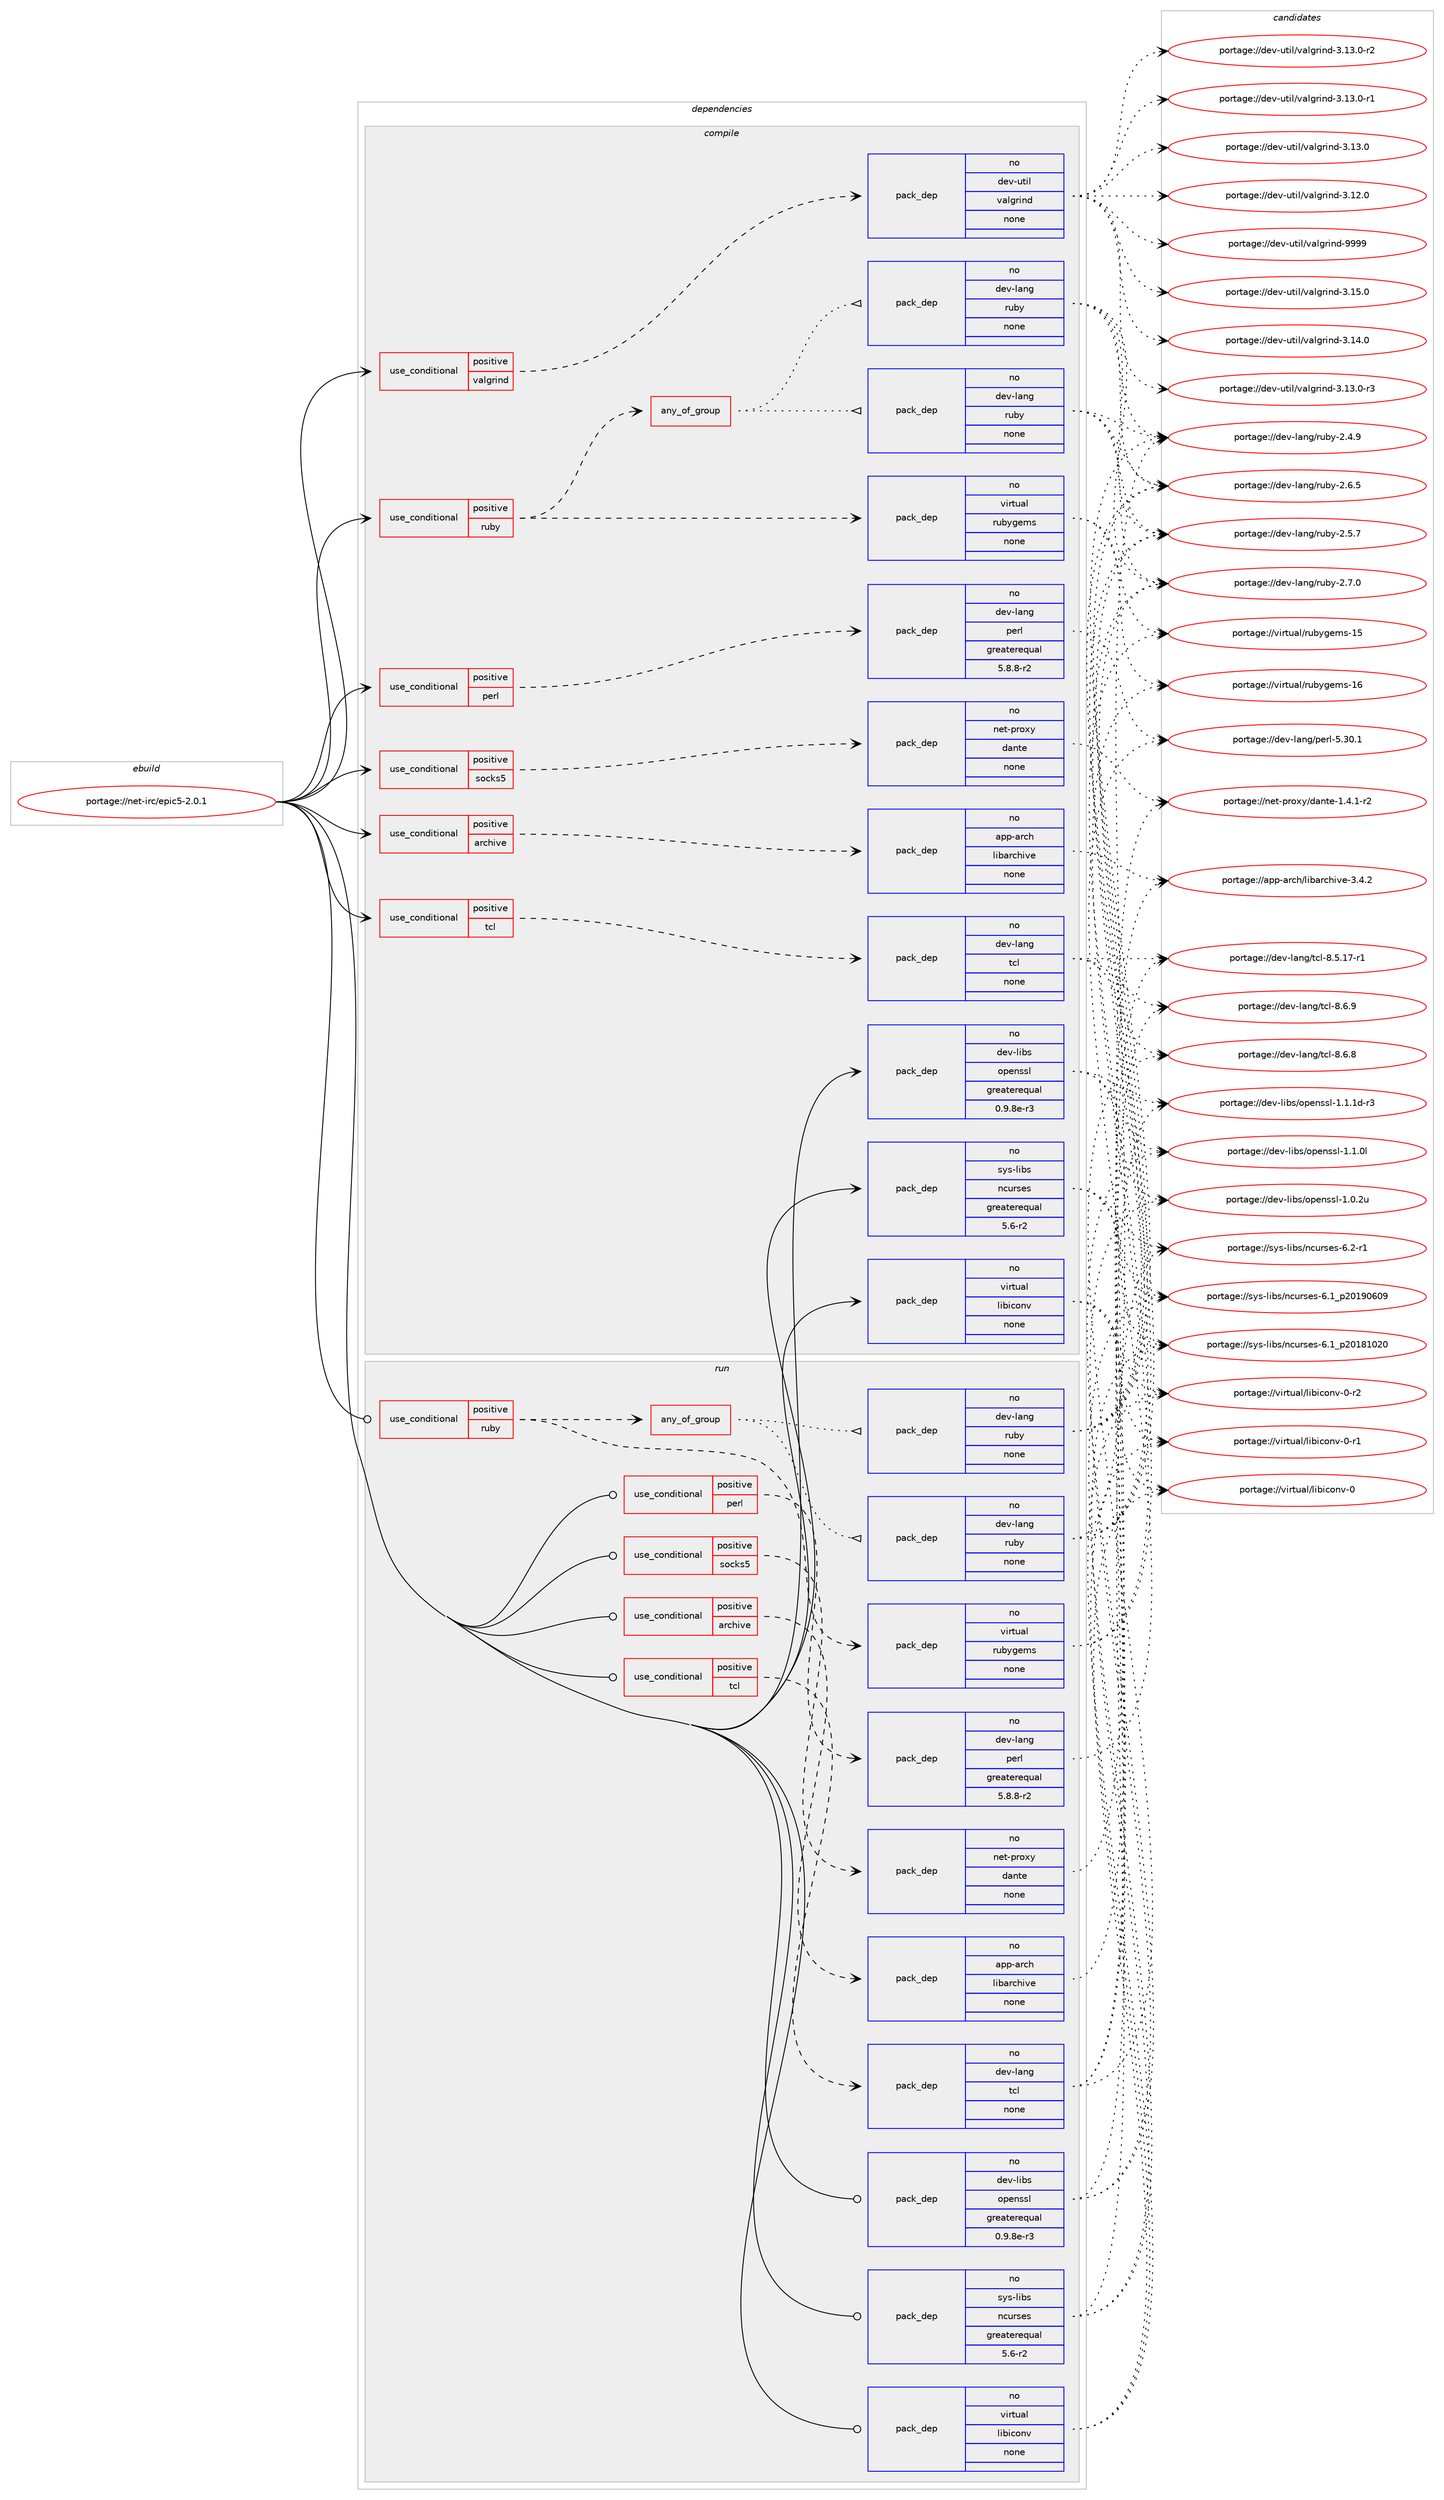 digraph prolog {

# *************
# Graph options
# *************

newrank=true;
concentrate=true;
compound=true;
graph [rankdir=LR,fontname=Helvetica,fontsize=10,ranksep=1.5];#, ranksep=2.5, nodesep=0.2];
edge  [arrowhead=vee];
node  [fontname=Helvetica,fontsize=10];

# **********
# The ebuild
# **********

subgraph cluster_leftcol {
color=gray;
rank=same;
label=<<i>ebuild</i>>;
id [label="portage://net-irc/epic5-2.0.1", color=red, width=4, href="../net-irc/epic5-2.0.1.svg"];
}

# ****************
# The dependencies
# ****************

subgraph cluster_midcol {
color=gray;
label=<<i>dependencies</i>>;
subgraph cluster_compile {
fillcolor="#eeeeee";
style=filled;
label=<<i>compile</i>>;
subgraph cond12010 {
dependency60081 [label=<<TABLE BORDER="0" CELLBORDER="1" CELLSPACING="0" CELLPADDING="4"><TR><TD ROWSPAN="3" CELLPADDING="10">use_conditional</TD></TR><TR><TD>positive</TD></TR><TR><TD>archive</TD></TR></TABLE>>, shape=none, color=red];
subgraph pack46895 {
dependency60082 [label=<<TABLE BORDER="0" CELLBORDER="1" CELLSPACING="0" CELLPADDING="4" WIDTH="220"><TR><TD ROWSPAN="6" CELLPADDING="30">pack_dep</TD></TR><TR><TD WIDTH="110">no</TD></TR><TR><TD>app-arch</TD></TR><TR><TD>libarchive</TD></TR><TR><TD>none</TD></TR><TR><TD></TD></TR></TABLE>>, shape=none, color=blue];
}
dependency60081:e -> dependency60082:w [weight=20,style="dashed",arrowhead="vee"];
}
id:e -> dependency60081:w [weight=20,style="solid",arrowhead="vee"];
subgraph cond12011 {
dependency60083 [label=<<TABLE BORDER="0" CELLBORDER="1" CELLSPACING="0" CELLPADDING="4"><TR><TD ROWSPAN="3" CELLPADDING="10">use_conditional</TD></TR><TR><TD>positive</TD></TR><TR><TD>perl</TD></TR></TABLE>>, shape=none, color=red];
subgraph pack46896 {
dependency60084 [label=<<TABLE BORDER="0" CELLBORDER="1" CELLSPACING="0" CELLPADDING="4" WIDTH="220"><TR><TD ROWSPAN="6" CELLPADDING="30">pack_dep</TD></TR><TR><TD WIDTH="110">no</TD></TR><TR><TD>dev-lang</TD></TR><TR><TD>perl</TD></TR><TR><TD>greaterequal</TD></TR><TR><TD>5.8.8-r2</TD></TR></TABLE>>, shape=none, color=blue];
}
dependency60083:e -> dependency60084:w [weight=20,style="dashed",arrowhead="vee"];
}
id:e -> dependency60083:w [weight=20,style="solid",arrowhead="vee"];
subgraph cond12012 {
dependency60085 [label=<<TABLE BORDER="0" CELLBORDER="1" CELLSPACING="0" CELLPADDING="4"><TR><TD ROWSPAN="3" CELLPADDING="10">use_conditional</TD></TR><TR><TD>positive</TD></TR><TR><TD>ruby</TD></TR></TABLE>>, shape=none, color=red];
subgraph any1167 {
dependency60086 [label=<<TABLE BORDER="0" CELLBORDER="1" CELLSPACING="0" CELLPADDING="4"><TR><TD CELLPADDING="10">any_of_group</TD></TR></TABLE>>, shape=none, color=red];subgraph pack46897 {
dependency60087 [label=<<TABLE BORDER="0" CELLBORDER="1" CELLSPACING="0" CELLPADDING="4" WIDTH="220"><TR><TD ROWSPAN="6" CELLPADDING="30">pack_dep</TD></TR><TR><TD WIDTH="110">no</TD></TR><TR><TD>dev-lang</TD></TR><TR><TD>ruby</TD></TR><TR><TD>none</TD></TR><TR><TD></TD></TR></TABLE>>, shape=none, color=blue];
}
dependency60086:e -> dependency60087:w [weight=20,style="dotted",arrowhead="oinv"];
subgraph pack46898 {
dependency60088 [label=<<TABLE BORDER="0" CELLBORDER="1" CELLSPACING="0" CELLPADDING="4" WIDTH="220"><TR><TD ROWSPAN="6" CELLPADDING="30">pack_dep</TD></TR><TR><TD WIDTH="110">no</TD></TR><TR><TD>dev-lang</TD></TR><TR><TD>ruby</TD></TR><TR><TD>none</TD></TR><TR><TD></TD></TR></TABLE>>, shape=none, color=blue];
}
dependency60086:e -> dependency60088:w [weight=20,style="dotted",arrowhead="oinv"];
}
dependency60085:e -> dependency60086:w [weight=20,style="dashed",arrowhead="vee"];
subgraph pack46899 {
dependency60089 [label=<<TABLE BORDER="0" CELLBORDER="1" CELLSPACING="0" CELLPADDING="4" WIDTH="220"><TR><TD ROWSPAN="6" CELLPADDING="30">pack_dep</TD></TR><TR><TD WIDTH="110">no</TD></TR><TR><TD>virtual</TD></TR><TR><TD>rubygems</TD></TR><TR><TD>none</TD></TR><TR><TD></TD></TR></TABLE>>, shape=none, color=blue];
}
dependency60085:e -> dependency60089:w [weight=20,style="dashed",arrowhead="vee"];
}
id:e -> dependency60085:w [weight=20,style="solid",arrowhead="vee"];
subgraph cond12013 {
dependency60090 [label=<<TABLE BORDER="0" CELLBORDER="1" CELLSPACING="0" CELLPADDING="4"><TR><TD ROWSPAN="3" CELLPADDING="10">use_conditional</TD></TR><TR><TD>positive</TD></TR><TR><TD>socks5</TD></TR></TABLE>>, shape=none, color=red];
subgraph pack46900 {
dependency60091 [label=<<TABLE BORDER="0" CELLBORDER="1" CELLSPACING="0" CELLPADDING="4" WIDTH="220"><TR><TD ROWSPAN="6" CELLPADDING="30">pack_dep</TD></TR><TR><TD WIDTH="110">no</TD></TR><TR><TD>net-proxy</TD></TR><TR><TD>dante</TD></TR><TR><TD>none</TD></TR><TR><TD></TD></TR></TABLE>>, shape=none, color=blue];
}
dependency60090:e -> dependency60091:w [weight=20,style="dashed",arrowhead="vee"];
}
id:e -> dependency60090:w [weight=20,style="solid",arrowhead="vee"];
subgraph cond12014 {
dependency60092 [label=<<TABLE BORDER="0" CELLBORDER="1" CELLSPACING="0" CELLPADDING="4"><TR><TD ROWSPAN="3" CELLPADDING="10">use_conditional</TD></TR><TR><TD>positive</TD></TR><TR><TD>tcl</TD></TR></TABLE>>, shape=none, color=red];
subgraph pack46901 {
dependency60093 [label=<<TABLE BORDER="0" CELLBORDER="1" CELLSPACING="0" CELLPADDING="4" WIDTH="220"><TR><TD ROWSPAN="6" CELLPADDING="30">pack_dep</TD></TR><TR><TD WIDTH="110">no</TD></TR><TR><TD>dev-lang</TD></TR><TR><TD>tcl</TD></TR><TR><TD>none</TD></TR><TR><TD></TD></TR></TABLE>>, shape=none, color=blue];
}
dependency60092:e -> dependency60093:w [weight=20,style="dashed",arrowhead="vee"];
}
id:e -> dependency60092:w [weight=20,style="solid",arrowhead="vee"];
subgraph cond12015 {
dependency60094 [label=<<TABLE BORDER="0" CELLBORDER="1" CELLSPACING="0" CELLPADDING="4"><TR><TD ROWSPAN="3" CELLPADDING="10">use_conditional</TD></TR><TR><TD>positive</TD></TR><TR><TD>valgrind</TD></TR></TABLE>>, shape=none, color=red];
subgraph pack46902 {
dependency60095 [label=<<TABLE BORDER="0" CELLBORDER="1" CELLSPACING="0" CELLPADDING="4" WIDTH="220"><TR><TD ROWSPAN="6" CELLPADDING="30">pack_dep</TD></TR><TR><TD WIDTH="110">no</TD></TR><TR><TD>dev-util</TD></TR><TR><TD>valgrind</TD></TR><TR><TD>none</TD></TR><TR><TD></TD></TR></TABLE>>, shape=none, color=blue];
}
dependency60094:e -> dependency60095:w [weight=20,style="dashed",arrowhead="vee"];
}
id:e -> dependency60094:w [weight=20,style="solid",arrowhead="vee"];
subgraph pack46903 {
dependency60096 [label=<<TABLE BORDER="0" CELLBORDER="1" CELLSPACING="0" CELLPADDING="4" WIDTH="220"><TR><TD ROWSPAN="6" CELLPADDING="30">pack_dep</TD></TR><TR><TD WIDTH="110">no</TD></TR><TR><TD>dev-libs</TD></TR><TR><TD>openssl</TD></TR><TR><TD>greaterequal</TD></TR><TR><TD>0.9.8e-r3</TD></TR></TABLE>>, shape=none, color=blue];
}
id:e -> dependency60096:w [weight=20,style="solid",arrowhead="vee"];
subgraph pack46904 {
dependency60097 [label=<<TABLE BORDER="0" CELLBORDER="1" CELLSPACING="0" CELLPADDING="4" WIDTH="220"><TR><TD ROWSPAN="6" CELLPADDING="30">pack_dep</TD></TR><TR><TD WIDTH="110">no</TD></TR><TR><TD>sys-libs</TD></TR><TR><TD>ncurses</TD></TR><TR><TD>greaterequal</TD></TR><TR><TD>5.6-r2</TD></TR></TABLE>>, shape=none, color=blue];
}
id:e -> dependency60097:w [weight=20,style="solid",arrowhead="vee"];
subgraph pack46905 {
dependency60098 [label=<<TABLE BORDER="0" CELLBORDER="1" CELLSPACING="0" CELLPADDING="4" WIDTH="220"><TR><TD ROWSPAN="6" CELLPADDING="30">pack_dep</TD></TR><TR><TD WIDTH="110">no</TD></TR><TR><TD>virtual</TD></TR><TR><TD>libiconv</TD></TR><TR><TD>none</TD></TR><TR><TD></TD></TR></TABLE>>, shape=none, color=blue];
}
id:e -> dependency60098:w [weight=20,style="solid",arrowhead="vee"];
}
subgraph cluster_compileandrun {
fillcolor="#eeeeee";
style=filled;
label=<<i>compile and run</i>>;
}
subgraph cluster_run {
fillcolor="#eeeeee";
style=filled;
label=<<i>run</i>>;
subgraph cond12016 {
dependency60099 [label=<<TABLE BORDER="0" CELLBORDER="1" CELLSPACING="0" CELLPADDING="4"><TR><TD ROWSPAN="3" CELLPADDING="10">use_conditional</TD></TR><TR><TD>positive</TD></TR><TR><TD>archive</TD></TR></TABLE>>, shape=none, color=red];
subgraph pack46906 {
dependency60100 [label=<<TABLE BORDER="0" CELLBORDER="1" CELLSPACING="0" CELLPADDING="4" WIDTH="220"><TR><TD ROWSPAN="6" CELLPADDING="30">pack_dep</TD></TR><TR><TD WIDTH="110">no</TD></TR><TR><TD>app-arch</TD></TR><TR><TD>libarchive</TD></TR><TR><TD>none</TD></TR><TR><TD></TD></TR></TABLE>>, shape=none, color=blue];
}
dependency60099:e -> dependency60100:w [weight=20,style="dashed",arrowhead="vee"];
}
id:e -> dependency60099:w [weight=20,style="solid",arrowhead="odot"];
subgraph cond12017 {
dependency60101 [label=<<TABLE BORDER="0" CELLBORDER="1" CELLSPACING="0" CELLPADDING="4"><TR><TD ROWSPAN="3" CELLPADDING="10">use_conditional</TD></TR><TR><TD>positive</TD></TR><TR><TD>perl</TD></TR></TABLE>>, shape=none, color=red];
subgraph pack46907 {
dependency60102 [label=<<TABLE BORDER="0" CELLBORDER="1" CELLSPACING="0" CELLPADDING="4" WIDTH="220"><TR><TD ROWSPAN="6" CELLPADDING="30">pack_dep</TD></TR><TR><TD WIDTH="110">no</TD></TR><TR><TD>dev-lang</TD></TR><TR><TD>perl</TD></TR><TR><TD>greaterequal</TD></TR><TR><TD>5.8.8-r2</TD></TR></TABLE>>, shape=none, color=blue];
}
dependency60101:e -> dependency60102:w [weight=20,style="dashed",arrowhead="vee"];
}
id:e -> dependency60101:w [weight=20,style="solid",arrowhead="odot"];
subgraph cond12018 {
dependency60103 [label=<<TABLE BORDER="0" CELLBORDER="1" CELLSPACING="0" CELLPADDING="4"><TR><TD ROWSPAN="3" CELLPADDING="10">use_conditional</TD></TR><TR><TD>positive</TD></TR><TR><TD>ruby</TD></TR></TABLE>>, shape=none, color=red];
subgraph any1168 {
dependency60104 [label=<<TABLE BORDER="0" CELLBORDER="1" CELLSPACING="0" CELLPADDING="4"><TR><TD CELLPADDING="10">any_of_group</TD></TR></TABLE>>, shape=none, color=red];subgraph pack46908 {
dependency60105 [label=<<TABLE BORDER="0" CELLBORDER="1" CELLSPACING="0" CELLPADDING="4" WIDTH="220"><TR><TD ROWSPAN="6" CELLPADDING="30">pack_dep</TD></TR><TR><TD WIDTH="110">no</TD></TR><TR><TD>dev-lang</TD></TR><TR><TD>ruby</TD></TR><TR><TD>none</TD></TR><TR><TD></TD></TR></TABLE>>, shape=none, color=blue];
}
dependency60104:e -> dependency60105:w [weight=20,style="dotted",arrowhead="oinv"];
subgraph pack46909 {
dependency60106 [label=<<TABLE BORDER="0" CELLBORDER="1" CELLSPACING="0" CELLPADDING="4" WIDTH="220"><TR><TD ROWSPAN="6" CELLPADDING="30">pack_dep</TD></TR><TR><TD WIDTH="110">no</TD></TR><TR><TD>dev-lang</TD></TR><TR><TD>ruby</TD></TR><TR><TD>none</TD></TR><TR><TD></TD></TR></TABLE>>, shape=none, color=blue];
}
dependency60104:e -> dependency60106:w [weight=20,style="dotted",arrowhead="oinv"];
}
dependency60103:e -> dependency60104:w [weight=20,style="dashed",arrowhead="vee"];
subgraph pack46910 {
dependency60107 [label=<<TABLE BORDER="0" CELLBORDER="1" CELLSPACING="0" CELLPADDING="4" WIDTH="220"><TR><TD ROWSPAN="6" CELLPADDING="30">pack_dep</TD></TR><TR><TD WIDTH="110">no</TD></TR><TR><TD>virtual</TD></TR><TR><TD>rubygems</TD></TR><TR><TD>none</TD></TR><TR><TD></TD></TR></TABLE>>, shape=none, color=blue];
}
dependency60103:e -> dependency60107:w [weight=20,style="dashed",arrowhead="vee"];
}
id:e -> dependency60103:w [weight=20,style="solid",arrowhead="odot"];
subgraph cond12019 {
dependency60108 [label=<<TABLE BORDER="0" CELLBORDER="1" CELLSPACING="0" CELLPADDING="4"><TR><TD ROWSPAN="3" CELLPADDING="10">use_conditional</TD></TR><TR><TD>positive</TD></TR><TR><TD>socks5</TD></TR></TABLE>>, shape=none, color=red];
subgraph pack46911 {
dependency60109 [label=<<TABLE BORDER="0" CELLBORDER="1" CELLSPACING="0" CELLPADDING="4" WIDTH="220"><TR><TD ROWSPAN="6" CELLPADDING="30">pack_dep</TD></TR><TR><TD WIDTH="110">no</TD></TR><TR><TD>net-proxy</TD></TR><TR><TD>dante</TD></TR><TR><TD>none</TD></TR><TR><TD></TD></TR></TABLE>>, shape=none, color=blue];
}
dependency60108:e -> dependency60109:w [weight=20,style="dashed",arrowhead="vee"];
}
id:e -> dependency60108:w [weight=20,style="solid",arrowhead="odot"];
subgraph cond12020 {
dependency60110 [label=<<TABLE BORDER="0" CELLBORDER="1" CELLSPACING="0" CELLPADDING="4"><TR><TD ROWSPAN="3" CELLPADDING="10">use_conditional</TD></TR><TR><TD>positive</TD></TR><TR><TD>tcl</TD></TR></TABLE>>, shape=none, color=red];
subgraph pack46912 {
dependency60111 [label=<<TABLE BORDER="0" CELLBORDER="1" CELLSPACING="0" CELLPADDING="4" WIDTH="220"><TR><TD ROWSPAN="6" CELLPADDING="30">pack_dep</TD></TR><TR><TD WIDTH="110">no</TD></TR><TR><TD>dev-lang</TD></TR><TR><TD>tcl</TD></TR><TR><TD>none</TD></TR><TR><TD></TD></TR></TABLE>>, shape=none, color=blue];
}
dependency60110:e -> dependency60111:w [weight=20,style="dashed",arrowhead="vee"];
}
id:e -> dependency60110:w [weight=20,style="solid",arrowhead="odot"];
subgraph pack46913 {
dependency60112 [label=<<TABLE BORDER="0" CELLBORDER="1" CELLSPACING="0" CELLPADDING="4" WIDTH="220"><TR><TD ROWSPAN="6" CELLPADDING="30">pack_dep</TD></TR><TR><TD WIDTH="110">no</TD></TR><TR><TD>dev-libs</TD></TR><TR><TD>openssl</TD></TR><TR><TD>greaterequal</TD></TR><TR><TD>0.9.8e-r3</TD></TR></TABLE>>, shape=none, color=blue];
}
id:e -> dependency60112:w [weight=20,style="solid",arrowhead="odot"];
subgraph pack46914 {
dependency60113 [label=<<TABLE BORDER="0" CELLBORDER="1" CELLSPACING="0" CELLPADDING="4" WIDTH="220"><TR><TD ROWSPAN="6" CELLPADDING="30">pack_dep</TD></TR><TR><TD WIDTH="110">no</TD></TR><TR><TD>sys-libs</TD></TR><TR><TD>ncurses</TD></TR><TR><TD>greaterequal</TD></TR><TR><TD>5.6-r2</TD></TR></TABLE>>, shape=none, color=blue];
}
id:e -> dependency60113:w [weight=20,style="solid",arrowhead="odot"];
subgraph pack46915 {
dependency60114 [label=<<TABLE BORDER="0" CELLBORDER="1" CELLSPACING="0" CELLPADDING="4" WIDTH="220"><TR><TD ROWSPAN="6" CELLPADDING="30">pack_dep</TD></TR><TR><TD WIDTH="110">no</TD></TR><TR><TD>virtual</TD></TR><TR><TD>libiconv</TD></TR><TR><TD>none</TD></TR><TR><TD></TD></TR></TABLE>>, shape=none, color=blue];
}
id:e -> dependency60114:w [weight=20,style="solid",arrowhead="odot"];
}
}

# **************
# The candidates
# **************

subgraph cluster_choices {
rank=same;
color=gray;
label=<<i>candidates</i>>;

subgraph choice46895 {
color=black;
nodesep=1;
choice9711211245971149910447108105989711499104105118101455146524650 [label="portage://app-arch/libarchive-3.4.2", color=red, width=4,href="../app-arch/libarchive-3.4.2.svg"];
dependency60082:e -> choice9711211245971149910447108105989711499104105118101455146524650:w [style=dotted,weight="100"];
}
subgraph choice46896 {
color=black;
nodesep=1;
choice10010111845108971101034711210111410845534651484649 [label="portage://dev-lang/perl-5.30.1", color=red, width=4,href="../dev-lang/perl-5.30.1.svg"];
dependency60084:e -> choice10010111845108971101034711210111410845534651484649:w [style=dotted,weight="100"];
}
subgraph choice46897 {
color=black;
nodesep=1;
choice10010111845108971101034711411798121455046554648 [label="portage://dev-lang/ruby-2.7.0", color=red, width=4,href="../dev-lang/ruby-2.7.0.svg"];
choice10010111845108971101034711411798121455046544653 [label="portage://dev-lang/ruby-2.6.5", color=red, width=4,href="../dev-lang/ruby-2.6.5.svg"];
choice10010111845108971101034711411798121455046534655 [label="portage://dev-lang/ruby-2.5.7", color=red, width=4,href="../dev-lang/ruby-2.5.7.svg"];
choice10010111845108971101034711411798121455046524657 [label="portage://dev-lang/ruby-2.4.9", color=red, width=4,href="../dev-lang/ruby-2.4.9.svg"];
dependency60087:e -> choice10010111845108971101034711411798121455046554648:w [style=dotted,weight="100"];
dependency60087:e -> choice10010111845108971101034711411798121455046544653:w [style=dotted,weight="100"];
dependency60087:e -> choice10010111845108971101034711411798121455046534655:w [style=dotted,weight="100"];
dependency60087:e -> choice10010111845108971101034711411798121455046524657:w [style=dotted,weight="100"];
}
subgraph choice46898 {
color=black;
nodesep=1;
choice10010111845108971101034711411798121455046554648 [label="portage://dev-lang/ruby-2.7.0", color=red, width=4,href="../dev-lang/ruby-2.7.0.svg"];
choice10010111845108971101034711411798121455046544653 [label="portage://dev-lang/ruby-2.6.5", color=red, width=4,href="../dev-lang/ruby-2.6.5.svg"];
choice10010111845108971101034711411798121455046534655 [label="portage://dev-lang/ruby-2.5.7", color=red, width=4,href="../dev-lang/ruby-2.5.7.svg"];
choice10010111845108971101034711411798121455046524657 [label="portage://dev-lang/ruby-2.4.9", color=red, width=4,href="../dev-lang/ruby-2.4.9.svg"];
dependency60088:e -> choice10010111845108971101034711411798121455046554648:w [style=dotted,weight="100"];
dependency60088:e -> choice10010111845108971101034711411798121455046544653:w [style=dotted,weight="100"];
dependency60088:e -> choice10010111845108971101034711411798121455046534655:w [style=dotted,weight="100"];
dependency60088:e -> choice10010111845108971101034711411798121455046524657:w [style=dotted,weight="100"];
}
subgraph choice46899 {
color=black;
nodesep=1;
choice118105114116117971084711411798121103101109115454954 [label="portage://virtual/rubygems-16", color=red, width=4,href="../virtual/rubygems-16.svg"];
choice118105114116117971084711411798121103101109115454953 [label="portage://virtual/rubygems-15", color=red, width=4,href="../virtual/rubygems-15.svg"];
dependency60089:e -> choice118105114116117971084711411798121103101109115454954:w [style=dotted,weight="100"];
dependency60089:e -> choice118105114116117971084711411798121103101109115454953:w [style=dotted,weight="100"];
}
subgraph choice46900 {
color=black;
nodesep=1;
choice1101011164511211411112012147100971101161014549465246494511450 [label="portage://net-proxy/dante-1.4.1-r2", color=red, width=4,href="../net-proxy/dante-1.4.1-r2.svg"];
dependency60091:e -> choice1101011164511211411112012147100971101161014549465246494511450:w [style=dotted,weight="100"];
}
subgraph choice46901 {
color=black;
nodesep=1;
choice10010111845108971101034711699108455646544657 [label="portage://dev-lang/tcl-8.6.9", color=red, width=4,href="../dev-lang/tcl-8.6.9.svg"];
choice10010111845108971101034711699108455646544656 [label="portage://dev-lang/tcl-8.6.8", color=red, width=4,href="../dev-lang/tcl-8.6.8.svg"];
choice10010111845108971101034711699108455646534649554511449 [label="portage://dev-lang/tcl-8.5.17-r1", color=red, width=4,href="../dev-lang/tcl-8.5.17-r1.svg"];
dependency60093:e -> choice10010111845108971101034711699108455646544657:w [style=dotted,weight="100"];
dependency60093:e -> choice10010111845108971101034711699108455646544656:w [style=dotted,weight="100"];
dependency60093:e -> choice10010111845108971101034711699108455646534649554511449:w [style=dotted,weight="100"];
}
subgraph choice46902 {
color=black;
nodesep=1;
choice1001011184511711610510847118971081031141051101004557575757 [label="portage://dev-util/valgrind-9999", color=red, width=4,href="../dev-util/valgrind-9999.svg"];
choice10010111845117116105108471189710810311410511010045514649534648 [label="portage://dev-util/valgrind-3.15.0", color=red, width=4,href="../dev-util/valgrind-3.15.0.svg"];
choice10010111845117116105108471189710810311410511010045514649524648 [label="portage://dev-util/valgrind-3.14.0", color=red, width=4,href="../dev-util/valgrind-3.14.0.svg"];
choice100101118451171161051084711897108103114105110100455146495146484511451 [label="portage://dev-util/valgrind-3.13.0-r3", color=red, width=4,href="../dev-util/valgrind-3.13.0-r3.svg"];
choice100101118451171161051084711897108103114105110100455146495146484511450 [label="portage://dev-util/valgrind-3.13.0-r2", color=red, width=4,href="../dev-util/valgrind-3.13.0-r2.svg"];
choice100101118451171161051084711897108103114105110100455146495146484511449 [label="portage://dev-util/valgrind-3.13.0-r1", color=red, width=4,href="../dev-util/valgrind-3.13.0-r1.svg"];
choice10010111845117116105108471189710810311410511010045514649514648 [label="portage://dev-util/valgrind-3.13.0", color=red, width=4,href="../dev-util/valgrind-3.13.0.svg"];
choice10010111845117116105108471189710810311410511010045514649504648 [label="portage://dev-util/valgrind-3.12.0", color=red, width=4,href="../dev-util/valgrind-3.12.0.svg"];
dependency60095:e -> choice1001011184511711610510847118971081031141051101004557575757:w [style=dotted,weight="100"];
dependency60095:e -> choice10010111845117116105108471189710810311410511010045514649534648:w [style=dotted,weight="100"];
dependency60095:e -> choice10010111845117116105108471189710810311410511010045514649524648:w [style=dotted,weight="100"];
dependency60095:e -> choice100101118451171161051084711897108103114105110100455146495146484511451:w [style=dotted,weight="100"];
dependency60095:e -> choice100101118451171161051084711897108103114105110100455146495146484511450:w [style=dotted,weight="100"];
dependency60095:e -> choice100101118451171161051084711897108103114105110100455146495146484511449:w [style=dotted,weight="100"];
dependency60095:e -> choice10010111845117116105108471189710810311410511010045514649514648:w [style=dotted,weight="100"];
dependency60095:e -> choice10010111845117116105108471189710810311410511010045514649504648:w [style=dotted,weight="100"];
}
subgraph choice46903 {
color=black;
nodesep=1;
choice1001011184510810598115471111121011101151151084549464946491004511451 [label="portage://dev-libs/openssl-1.1.1d-r3", color=red, width=4,href="../dev-libs/openssl-1.1.1d-r3.svg"];
choice100101118451081059811547111112101110115115108454946494648108 [label="portage://dev-libs/openssl-1.1.0l", color=red, width=4,href="../dev-libs/openssl-1.1.0l.svg"];
choice100101118451081059811547111112101110115115108454946484650117 [label="portage://dev-libs/openssl-1.0.2u", color=red, width=4,href="../dev-libs/openssl-1.0.2u.svg"];
dependency60096:e -> choice1001011184510810598115471111121011101151151084549464946491004511451:w [style=dotted,weight="100"];
dependency60096:e -> choice100101118451081059811547111112101110115115108454946494648108:w [style=dotted,weight="100"];
dependency60096:e -> choice100101118451081059811547111112101110115115108454946484650117:w [style=dotted,weight="100"];
}
subgraph choice46904 {
color=black;
nodesep=1;
choice11512111545108105981154711099117114115101115455446504511449 [label="portage://sys-libs/ncurses-6.2-r1", color=red, width=4,href="../sys-libs/ncurses-6.2-r1.svg"];
choice1151211154510810598115471109911711411510111545544649951125048495748544857 [label="portage://sys-libs/ncurses-6.1_p20190609", color=red, width=4,href="../sys-libs/ncurses-6.1_p20190609.svg"];
choice1151211154510810598115471109911711411510111545544649951125048495649485048 [label="portage://sys-libs/ncurses-6.1_p20181020", color=red, width=4,href="../sys-libs/ncurses-6.1_p20181020.svg"];
dependency60097:e -> choice11512111545108105981154711099117114115101115455446504511449:w [style=dotted,weight="100"];
dependency60097:e -> choice1151211154510810598115471109911711411510111545544649951125048495748544857:w [style=dotted,weight="100"];
dependency60097:e -> choice1151211154510810598115471109911711411510111545544649951125048495649485048:w [style=dotted,weight="100"];
}
subgraph choice46905 {
color=black;
nodesep=1;
choice1181051141161179710847108105981059911111011845484511450 [label="portage://virtual/libiconv-0-r2", color=red, width=4,href="../virtual/libiconv-0-r2.svg"];
choice1181051141161179710847108105981059911111011845484511449 [label="portage://virtual/libiconv-0-r1", color=red, width=4,href="../virtual/libiconv-0-r1.svg"];
choice118105114116117971084710810598105991111101184548 [label="portage://virtual/libiconv-0", color=red, width=4,href="../virtual/libiconv-0.svg"];
dependency60098:e -> choice1181051141161179710847108105981059911111011845484511450:w [style=dotted,weight="100"];
dependency60098:e -> choice1181051141161179710847108105981059911111011845484511449:w [style=dotted,weight="100"];
dependency60098:e -> choice118105114116117971084710810598105991111101184548:w [style=dotted,weight="100"];
}
subgraph choice46906 {
color=black;
nodesep=1;
choice9711211245971149910447108105989711499104105118101455146524650 [label="portage://app-arch/libarchive-3.4.2", color=red, width=4,href="../app-arch/libarchive-3.4.2.svg"];
dependency60100:e -> choice9711211245971149910447108105989711499104105118101455146524650:w [style=dotted,weight="100"];
}
subgraph choice46907 {
color=black;
nodesep=1;
choice10010111845108971101034711210111410845534651484649 [label="portage://dev-lang/perl-5.30.1", color=red, width=4,href="../dev-lang/perl-5.30.1.svg"];
dependency60102:e -> choice10010111845108971101034711210111410845534651484649:w [style=dotted,weight="100"];
}
subgraph choice46908 {
color=black;
nodesep=1;
choice10010111845108971101034711411798121455046554648 [label="portage://dev-lang/ruby-2.7.0", color=red, width=4,href="../dev-lang/ruby-2.7.0.svg"];
choice10010111845108971101034711411798121455046544653 [label="portage://dev-lang/ruby-2.6.5", color=red, width=4,href="../dev-lang/ruby-2.6.5.svg"];
choice10010111845108971101034711411798121455046534655 [label="portage://dev-lang/ruby-2.5.7", color=red, width=4,href="../dev-lang/ruby-2.5.7.svg"];
choice10010111845108971101034711411798121455046524657 [label="portage://dev-lang/ruby-2.4.9", color=red, width=4,href="../dev-lang/ruby-2.4.9.svg"];
dependency60105:e -> choice10010111845108971101034711411798121455046554648:w [style=dotted,weight="100"];
dependency60105:e -> choice10010111845108971101034711411798121455046544653:w [style=dotted,weight="100"];
dependency60105:e -> choice10010111845108971101034711411798121455046534655:w [style=dotted,weight="100"];
dependency60105:e -> choice10010111845108971101034711411798121455046524657:w [style=dotted,weight="100"];
}
subgraph choice46909 {
color=black;
nodesep=1;
choice10010111845108971101034711411798121455046554648 [label="portage://dev-lang/ruby-2.7.0", color=red, width=4,href="../dev-lang/ruby-2.7.0.svg"];
choice10010111845108971101034711411798121455046544653 [label="portage://dev-lang/ruby-2.6.5", color=red, width=4,href="../dev-lang/ruby-2.6.5.svg"];
choice10010111845108971101034711411798121455046534655 [label="portage://dev-lang/ruby-2.5.7", color=red, width=4,href="../dev-lang/ruby-2.5.7.svg"];
choice10010111845108971101034711411798121455046524657 [label="portage://dev-lang/ruby-2.4.9", color=red, width=4,href="../dev-lang/ruby-2.4.9.svg"];
dependency60106:e -> choice10010111845108971101034711411798121455046554648:w [style=dotted,weight="100"];
dependency60106:e -> choice10010111845108971101034711411798121455046544653:w [style=dotted,weight="100"];
dependency60106:e -> choice10010111845108971101034711411798121455046534655:w [style=dotted,weight="100"];
dependency60106:e -> choice10010111845108971101034711411798121455046524657:w [style=dotted,weight="100"];
}
subgraph choice46910 {
color=black;
nodesep=1;
choice118105114116117971084711411798121103101109115454954 [label="portage://virtual/rubygems-16", color=red, width=4,href="../virtual/rubygems-16.svg"];
choice118105114116117971084711411798121103101109115454953 [label="portage://virtual/rubygems-15", color=red, width=4,href="../virtual/rubygems-15.svg"];
dependency60107:e -> choice118105114116117971084711411798121103101109115454954:w [style=dotted,weight="100"];
dependency60107:e -> choice118105114116117971084711411798121103101109115454953:w [style=dotted,weight="100"];
}
subgraph choice46911 {
color=black;
nodesep=1;
choice1101011164511211411112012147100971101161014549465246494511450 [label="portage://net-proxy/dante-1.4.1-r2", color=red, width=4,href="../net-proxy/dante-1.4.1-r2.svg"];
dependency60109:e -> choice1101011164511211411112012147100971101161014549465246494511450:w [style=dotted,weight="100"];
}
subgraph choice46912 {
color=black;
nodesep=1;
choice10010111845108971101034711699108455646544657 [label="portage://dev-lang/tcl-8.6.9", color=red, width=4,href="../dev-lang/tcl-8.6.9.svg"];
choice10010111845108971101034711699108455646544656 [label="portage://dev-lang/tcl-8.6.8", color=red, width=4,href="../dev-lang/tcl-8.6.8.svg"];
choice10010111845108971101034711699108455646534649554511449 [label="portage://dev-lang/tcl-8.5.17-r1", color=red, width=4,href="../dev-lang/tcl-8.5.17-r1.svg"];
dependency60111:e -> choice10010111845108971101034711699108455646544657:w [style=dotted,weight="100"];
dependency60111:e -> choice10010111845108971101034711699108455646544656:w [style=dotted,weight="100"];
dependency60111:e -> choice10010111845108971101034711699108455646534649554511449:w [style=dotted,weight="100"];
}
subgraph choice46913 {
color=black;
nodesep=1;
choice1001011184510810598115471111121011101151151084549464946491004511451 [label="portage://dev-libs/openssl-1.1.1d-r3", color=red, width=4,href="../dev-libs/openssl-1.1.1d-r3.svg"];
choice100101118451081059811547111112101110115115108454946494648108 [label="portage://dev-libs/openssl-1.1.0l", color=red, width=4,href="../dev-libs/openssl-1.1.0l.svg"];
choice100101118451081059811547111112101110115115108454946484650117 [label="portage://dev-libs/openssl-1.0.2u", color=red, width=4,href="../dev-libs/openssl-1.0.2u.svg"];
dependency60112:e -> choice1001011184510810598115471111121011101151151084549464946491004511451:w [style=dotted,weight="100"];
dependency60112:e -> choice100101118451081059811547111112101110115115108454946494648108:w [style=dotted,weight="100"];
dependency60112:e -> choice100101118451081059811547111112101110115115108454946484650117:w [style=dotted,weight="100"];
}
subgraph choice46914 {
color=black;
nodesep=1;
choice11512111545108105981154711099117114115101115455446504511449 [label="portage://sys-libs/ncurses-6.2-r1", color=red, width=4,href="../sys-libs/ncurses-6.2-r1.svg"];
choice1151211154510810598115471109911711411510111545544649951125048495748544857 [label="portage://sys-libs/ncurses-6.1_p20190609", color=red, width=4,href="../sys-libs/ncurses-6.1_p20190609.svg"];
choice1151211154510810598115471109911711411510111545544649951125048495649485048 [label="portage://sys-libs/ncurses-6.1_p20181020", color=red, width=4,href="../sys-libs/ncurses-6.1_p20181020.svg"];
dependency60113:e -> choice11512111545108105981154711099117114115101115455446504511449:w [style=dotted,weight="100"];
dependency60113:e -> choice1151211154510810598115471109911711411510111545544649951125048495748544857:w [style=dotted,weight="100"];
dependency60113:e -> choice1151211154510810598115471109911711411510111545544649951125048495649485048:w [style=dotted,weight="100"];
}
subgraph choice46915 {
color=black;
nodesep=1;
choice1181051141161179710847108105981059911111011845484511450 [label="portage://virtual/libiconv-0-r2", color=red, width=4,href="../virtual/libiconv-0-r2.svg"];
choice1181051141161179710847108105981059911111011845484511449 [label="portage://virtual/libiconv-0-r1", color=red, width=4,href="../virtual/libiconv-0-r1.svg"];
choice118105114116117971084710810598105991111101184548 [label="portage://virtual/libiconv-0", color=red, width=4,href="../virtual/libiconv-0.svg"];
dependency60114:e -> choice1181051141161179710847108105981059911111011845484511450:w [style=dotted,weight="100"];
dependency60114:e -> choice1181051141161179710847108105981059911111011845484511449:w [style=dotted,weight="100"];
dependency60114:e -> choice118105114116117971084710810598105991111101184548:w [style=dotted,weight="100"];
}
}

}
